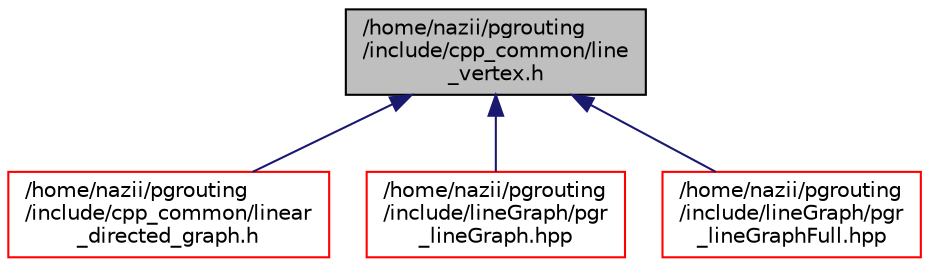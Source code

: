 digraph "/home/nazii/pgrouting/include/cpp_common/line_vertex.h"
{
  edge [fontname="Helvetica",fontsize="10",labelfontname="Helvetica",labelfontsize="10"];
  node [fontname="Helvetica",fontsize="10",shape=record];
  Node7 [label="/home/nazii/pgrouting\l/include/cpp_common/line\l_vertex.h",height=0.2,width=0.4,color="black", fillcolor="grey75", style="filled", fontcolor="black"];
  Node7 -> Node8 [dir="back",color="midnightblue",fontsize="10",style="solid",fontname="Helvetica"];
  Node8 [label="/home/nazii/pgrouting\l/include/cpp_common/linear\l_directed_graph.h",height=0.2,width=0.4,color="red", fillcolor="white", style="filled",URL="$linear__directed__graph_8h.html"];
  Node7 -> Node11 [dir="back",color="midnightblue",fontsize="10",style="solid",fontname="Helvetica"];
  Node11 [label="/home/nazii/pgrouting\l/include/lineGraph/pgr\l_lineGraph.hpp",height=0.2,width=0.4,color="red", fillcolor="white", style="filled",URL="$pgr__lineGraph_8hpp.html"];
  Node7 -> Node14 [dir="back",color="midnightblue",fontsize="10",style="solid",fontname="Helvetica"];
  Node14 [label="/home/nazii/pgrouting\l/include/lineGraph/pgr\l_lineGraphFull.hpp",height=0.2,width=0.4,color="red", fillcolor="white", style="filled",URL="$pgr__lineGraphFull_8hpp.html"];
}
